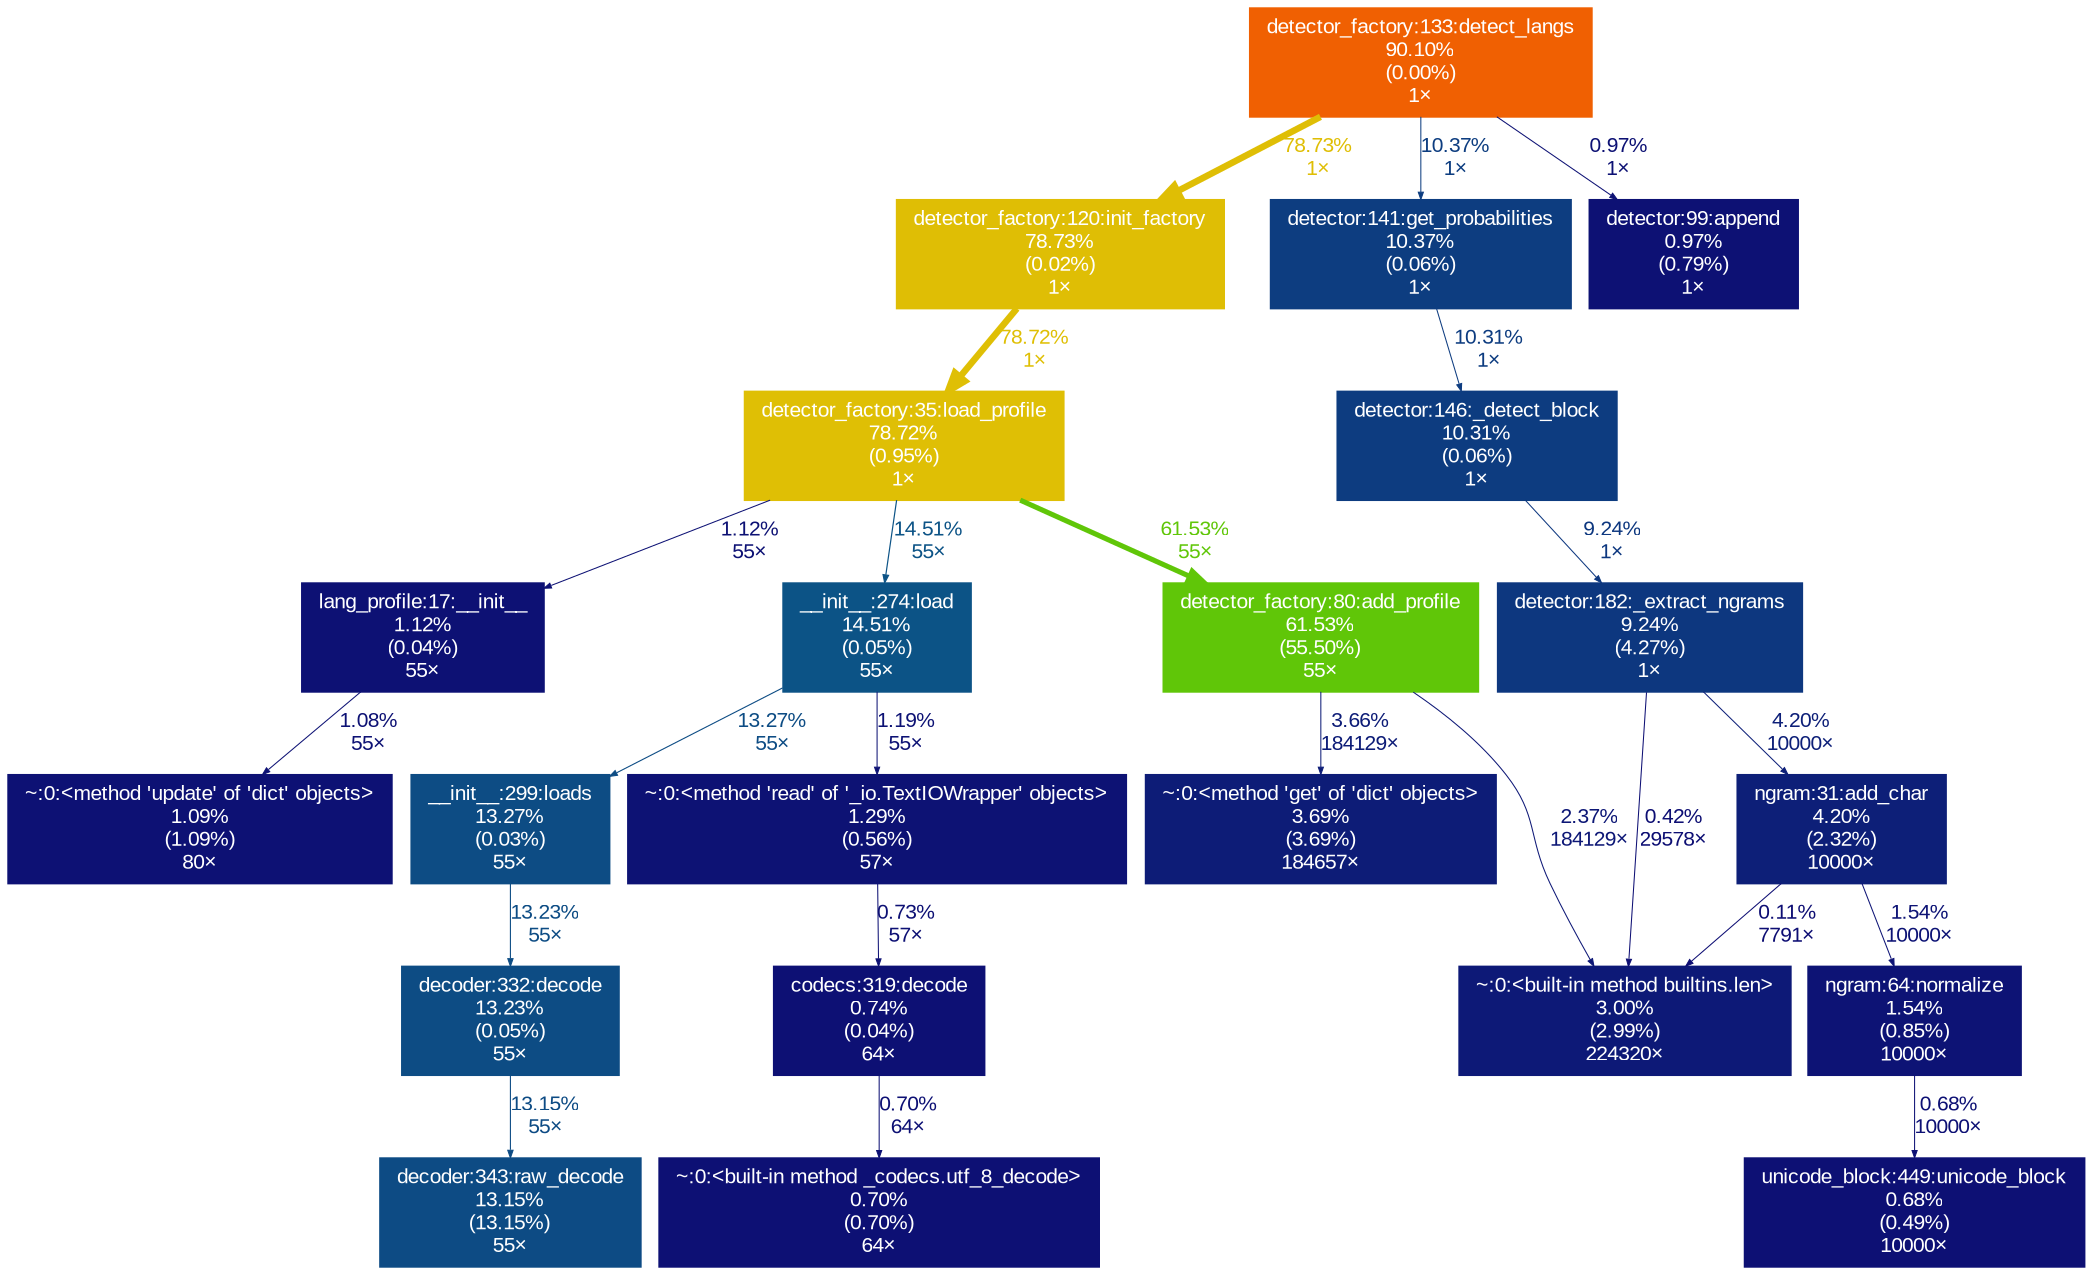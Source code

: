 digraph {
	graph [fontname=Arial, nodesep=0.125, ranksep=0.25];
	node [fontcolor=white, fontname=Arial, height=0, shape=box, style=filled, width=0];
	edge [fontname=Arial];
	19 [color="#60c608", fontcolor="#ffffff", fontsize="10.00", label="detector_factory:80:add_profile\n61.53%\n(55.50%)\n55×", tooltip="/home/redhat/venv/ET-72/lib/python3.8/site-packages/langdetect/detector_factory.py"];
	19 -> 53 [arrowsize="0.35", color="#0d1c77", fontcolor="#0d1c77", fontsize="10.00", label="3.66%\n184129×", labeldistance="0.50", penwidth="0.50"];
	19 -> 337 [arrowsize="0.35", color="#0d1776", fontcolor="#0d1776", fontsize="10.00", label="2.37%\n184129×", labeldistance="0.50", penwidth="0.50"];
	20 [color="#0d377f", fontcolor="#ffffff", fontsize="10.00", label="detector:182:_extract_ngrams\n9.24%\n(4.27%)\n1×", tooltip="/home/redhat/venv/ET-72/lib/python3.8/site-packages/langdetect/detector.py"];
	20 -> 136 [arrowsize="0.35", color="#0d1f78", fontcolor="#0d1f78", fontsize="10.00", label="4.20%\n10000×", labeldistance="0.50", penwidth="0.50"];
	20 -> 337 [arrowsize="0.35", color="#0d0e73", fontcolor="#0d0e73", fontsize="10.00", label="0.42%\n29578×", labeldistance="0.50", penwidth="0.50"];
	53 [color="#0d1c77", fontcolor="#ffffff", fontsize="10.00", label="~:0:<method 'get' of 'dict' objects>\n3.69%\n(3.69%)\n184657×", tooltip="~"];
	74 [color="#0d1174", fontcolor="#ffffff", fontsize="10.00", label="~:0:<method 'update' of 'dict' objects>\n1.09%\n(1.09%)\n80×", tooltip="~"];
	75 [color="#0d1174", fontcolor="#ffffff", fontsize="10.00", label="lang_profile:17:__init__\n1.12%\n(0.04%)\n55×", tooltip="/home/redhat/venv/ET-72/lib/python3.8/site-packages/langdetect/utils/lang_profile.py"];
	75 -> 74 [arrowsize="0.35", color="#0d1174", fontcolor="#0d1174", fontsize="10.00", label="1.08%\n55×", labeldistance="0.50", penwidth="0.50"];
	130 [color="#dfbf05", fontcolor="#ffffff", fontsize="10.00", label="detector_factory:35:load_profile\n78.72%\n(0.95%)\n1×", tooltip="/home/redhat/venv/ET-72/lib/python3.8/site-packages/langdetect/detector_factory.py"];
	130 -> 19 [arrowsize="0.78", color="#60c608", fontcolor="#60c608", fontsize="10.00", label="61.53%\n55×", labeldistance="2.46", penwidth="2.46"];
	130 -> 75 [arrowsize="0.35", color="#0d1174", fontcolor="#0d1174", fontsize="10.00", label="1.12%\n55×", labeldistance="0.50", penwidth="0.50"];
	130 -> 239 [arrowsize="0.38", color="#0c5386", fontcolor="#0c5386", fontsize="10.00", label="14.51%\n55×", labeldistance="0.58", penwidth="0.58"];
	131 [color="#0d4c84", fontcolor="#ffffff", fontsize="10.00", label="__init__:299:loads\n13.27%\n(0.03%)\n55×", tooltip="/home/redhat/.pyenv/versions/3.8.6/lib/python3.8/json/__init__.py"];
	131 -> 196 [arrowsize="0.36", color="#0d4c84", fontcolor="#0d4c84", fontsize="10.00", label="13.23%\n55×", labeldistance="0.53", penwidth="0.53"];
	136 [color="#0d1f78", fontcolor="#ffffff", fontsize="10.00", label="ngram:31:add_char\n4.20%\n(2.32%)\n10000×", tooltip="/home/redhat/venv/ET-72/lib/python3.8/site-packages/langdetect/utils/ngram.py"];
	136 -> 337 [arrowsize="0.35", color="#0d0d73", fontcolor="#0d0d73", fontsize="10.00", label="0.11%\n7791×", labeldistance="0.50", penwidth="0.50"];
	136 -> 576 [arrowsize="0.35", color="#0d1375", fontcolor="#0d1375", fontsize="10.00", label="1.54%\n10000×", labeldistance="0.50", penwidth="0.50"];
	196 [color="#0d4c84", fontcolor="#ffffff", fontsize="10.00", label="decoder:332:decode\n13.23%\n(0.05%)\n55×", tooltip="/home/redhat/.pyenv/versions/3.8.6/lib/python3.8/json/decoder.py"];
	196 -> 597 [arrowsize="0.36", color="#0d4b84", fontcolor="#0d4b84", fontsize="10.00", label="13.15%\n55×", labeldistance="0.53", penwidth="0.53"];
	201 [color="#0d1174", fontcolor="#ffffff", fontsize="10.00", label="detector:99:append\n0.97%\n(0.79%)\n1×", tooltip="/home/redhat/venv/ET-72/lib/python3.8/site-packages/langdetect/detector.py"];
	202 [color="#0d1074", fontcolor="#ffffff", fontsize="10.00", label="~:0:<built-in method _codecs.utf_8_decode>\n0.70%\n(0.70%)\n64×", tooltip="~"];
	203 [color="#0d1074", fontcolor="#ffffff", fontsize="10.00", label="codecs:319:decode\n0.74%\n(0.04%)\n64×", tooltip="/home/redhat/.pyenv/versions/3.8.6/lib/python3.8/codecs.py"];
	203 -> 202 [arrowsize="0.35", color="#0d1074", fontcolor="#0d1074", fontsize="10.00", label="0.70%\n64×", labeldistance="0.50", penwidth="0.50"];
	238 [color="#0d1274", fontcolor="#ffffff", fontsize="10.00", label="~:0:<method 'read' of '_io.TextIOWrapper' objects>\n1.29%\n(0.56%)\n57×", tooltip="~"];
	238 -> 203 [arrowsize="0.35", color="#0d1074", fontcolor="#0d1074", fontsize="10.00", label="0.73%\n57×", labeldistance="0.50", penwidth="0.50"];
	239 [color="#0c5386", fontcolor="#ffffff", fontsize="10.00", label="__init__:274:load\n14.51%\n(0.05%)\n55×", tooltip="/home/redhat/.pyenv/versions/3.8.6/lib/python3.8/json/__init__.py"];
	239 -> 131 [arrowsize="0.36", color="#0d4c84", fontcolor="#0d4c84", fontsize="10.00", label="13.27%\n55×", labeldistance="0.53", penwidth="0.53"];
	239 -> 238 [arrowsize="0.35", color="#0d1274", fontcolor="#0d1274", fontsize="10.00", label="1.19%\n55×", labeldistance="0.50", penwidth="0.50"];
	337 [color="#0d1977", fontcolor="#ffffff", fontsize="10.00", label="~:0:<built-in method builtins.len>\n3.00%\n(2.99%)\n224320×", tooltip="~"];
	340 [color="#0d3c80", fontcolor="#ffffff", fontsize="10.00", label="detector:146:_detect_block\n10.31%\n(0.06%)\n1×", tooltip="/home/redhat/venv/ET-72/lib/python3.8/site-packages/langdetect/detector.py"];
	340 -> 20 [arrowsize="0.35", color="#0d377f", fontcolor="#0d377f", fontsize="10.00", label="9.24%\n1×", labeldistance="0.50", penwidth="0.50"];
	359 [color="#0d1074", fontcolor="#ffffff", fontsize="10.00", label="unicode_block:449:unicode_block\n0.68%\n(0.49%)\n10000×", tooltip="/home/redhat/venv/ET-72/lib/python3.8/site-packages/langdetect/utils/unicode_block.py"];
	576 [color="#0d1375", fontcolor="#ffffff", fontsize="10.00", label="ngram:64:normalize\n1.54%\n(0.85%)\n10000×", tooltip="/home/redhat/venv/ET-72/lib/python3.8/site-packages/langdetect/utils/ngram.py"];
	576 -> 359 [arrowsize="0.35", color="#0d1074", fontcolor="#0d1074", fontsize="10.00", label="0.68%\n10000×", labeldistance="0.50", penwidth="0.50"];
	589 [color="#dfbe05", fontcolor="#ffffff", fontsize="10.00", label="detector_factory:120:init_factory\n78.73%\n(0.02%)\n1×", tooltip="/home/redhat/venv/ET-72/lib/python3.8/site-packages/langdetect/detector_factory.py"];
	589 -> 130 [arrowsize="0.89", color="#dfbf05", fontcolor="#dfbf05", fontsize="10.00", label="78.72%\n1×", labeldistance="3.15", penwidth="3.15"];
	591 [color="#f06002", fontcolor="#ffffff", fontsize="10.00", label="detector_factory:133:detect_langs\n90.10%\n(0.00%)\n1×", tooltip="/home/redhat/venv/ET-72/lib/python3.8/site-packages/langdetect/detector_factory.py"];
	591 -> 201 [arrowsize="0.35", color="#0d1174", fontcolor="#0d1174", fontsize="10.00", label="0.97%\n1×", labeldistance="0.50", penwidth="0.50"];
	591 -> 589 [arrowsize="0.89", color="#dfbe05", fontcolor="#dfbe05", fontsize="10.00", label="78.73%\n1×", labeldistance="3.15", penwidth="3.15"];
	591 -> 603 [arrowsize="0.35", color="#0d3d80", fontcolor="#0d3d80", fontsize="10.00", label="10.37%\n1×", labeldistance="0.50", penwidth="0.50"];
	597 [color="#0d4b84", fontcolor="#ffffff", fontsize="10.00", label="decoder:343:raw_decode\n13.15%\n(13.15%)\n55×", tooltip="/home/redhat/.pyenv/versions/3.8.6/lib/python3.8/json/decoder.py"];
	603 [color="#0d3d80", fontcolor="#ffffff", fontsize="10.00", label="detector:141:get_probabilities\n10.37%\n(0.06%)\n1×", tooltip="/home/redhat/venv/ET-72/lib/python3.8/site-packages/langdetect/detector.py"];
	603 -> 340 [arrowsize="0.35", color="#0d3c80", fontcolor="#0d3c80", fontsize="10.00", label="10.31%\n1×", labeldistance="0.50", penwidth="0.50"];
}
